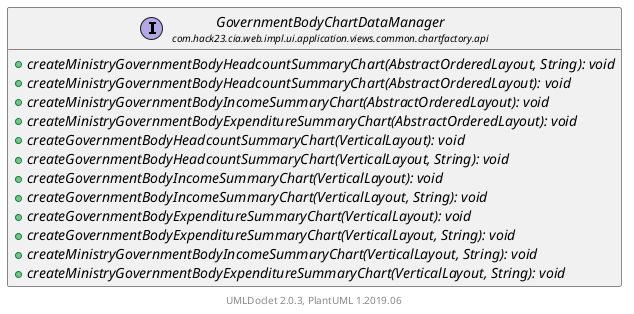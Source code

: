 @startuml
    set namespaceSeparator none
    hide empty fields
    hide empty methods

    interface "<size:14>GovernmentBodyChartDataManager\n<size:10>com.hack23.cia.web.impl.ui.application.views.common.chartfactory.api" as com.hack23.cia.web.impl.ui.application.views.common.chartfactory.api.GovernmentBodyChartDataManager [[GovernmentBodyChartDataManager.html]] {
        {abstract} +createMinistryGovernmentBodyHeadcountSummaryChart(AbstractOrderedLayout, String): void
        {abstract} +createMinistryGovernmentBodyHeadcountSummaryChart(AbstractOrderedLayout): void
        {abstract} +createMinistryGovernmentBodyIncomeSummaryChart(AbstractOrderedLayout): void
        {abstract} +createMinistryGovernmentBodyExpenditureSummaryChart(AbstractOrderedLayout): void
        {abstract} +createGovernmentBodyHeadcountSummaryChart(VerticalLayout): void
        {abstract} +createGovernmentBodyHeadcountSummaryChart(VerticalLayout, String): void
        {abstract} +createGovernmentBodyIncomeSummaryChart(VerticalLayout): void
        {abstract} +createGovernmentBodyIncomeSummaryChart(VerticalLayout, String): void
        {abstract} +createGovernmentBodyExpenditureSummaryChart(VerticalLayout): void
        {abstract} +createGovernmentBodyExpenditureSummaryChart(VerticalLayout, String): void
        {abstract} +createMinistryGovernmentBodyIncomeSummaryChart(VerticalLayout, String): void
        {abstract} +createMinistryGovernmentBodyExpenditureSummaryChart(VerticalLayout, String): void
    }

    center footer UMLDoclet 2.0.3, PlantUML 1.2019.06
@enduml
